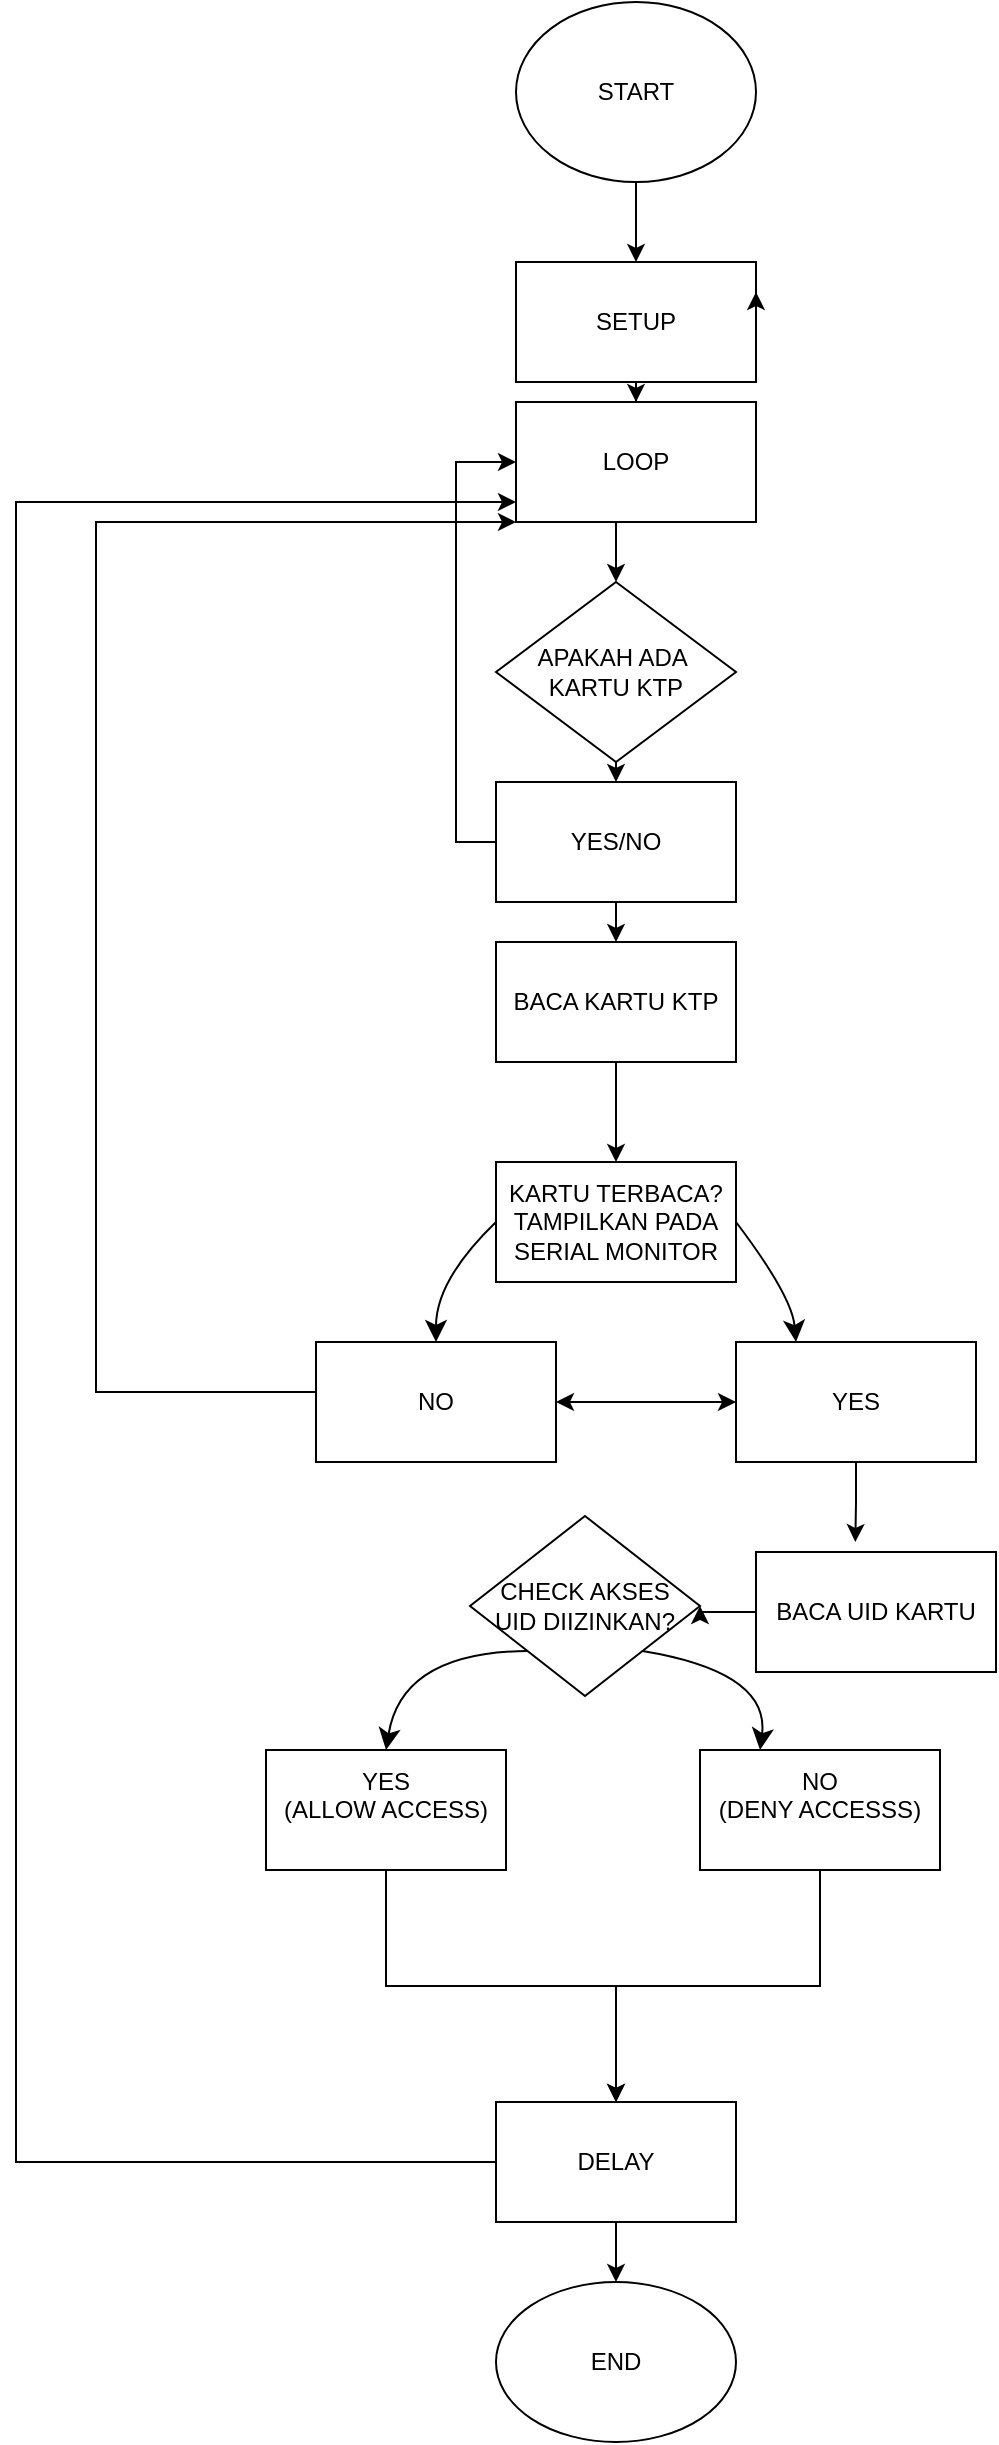 <mxfile version="24.8.3">
  <diagram name="Page-1" id="W31CKUZAoh0pLtINRn7a">
    <mxGraphModel dx="1050" dy="957" grid="0" gridSize="10" guides="1" tooltips="1" connect="1" arrows="1" fold="1" page="0" pageScale="1" pageWidth="850" pageHeight="1100" math="0" shadow="0">
      <root>
        <mxCell id="0" />
        <mxCell id="1" parent="0" />
        <mxCell id="nrZpc6J21zGiSXzu8fo5-1" style="edgeStyle=orthogonalEdgeStyle;rounded=0;orthogonalLoop=1;jettySize=auto;html=1;exitX=0.5;exitY=1;exitDx=0;exitDy=0;" parent="1" source="nrZpc6J21zGiSXzu8fo5-2" target="nrZpc6J21zGiSXzu8fo5-4" edge="1">
          <mxGeometry relative="1" as="geometry" />
        </mxCell>
        <mxCell id="nrZpc6J21zGiSXzu8fo5-2" value="SETUP" style="rounded=0;whiteSpace=wrap;html=1;" parent="1" vertex="1">
          <mxGeometry x="360" y="20" width="120" height="60" as="geometry" />
        </mxCell>
        <mxCell id="nrZpc6J21zGiSXzu8fo5-3" style="edgeStyle=orthogonalEdgeStyle;rounded=0;orthogonalLoop=1;jettySize=auto;html=1;exitX=0.5;exitY=1;exitDx=0;exitDy=0;entryX=0.5;entryY=0;entryDx=0;entryDy=0;" parent="1" source="nrZpc6J21zGiSXzu8fo5-4" target="nrZpc6J21zGiSXzu8fo5-20" edge="1">
          <mxGeometry relative="1" as="geometry" />
        </mxCell>
        <mxCell id="nrZpc6J21zGiSXzu8fo5-4" value="LOOP" style="rounded=0;whiteSpace=wrap;html=1;" parent="1" vertex="1">
          <mxGeometry x="360" y="90" width="120" height="60" as="geometry" />
        </mxCell>
        <mxCell id="nrZpc6J21zGiSXzu8fo5-5" style="edgeStyle=orthogonalEdgeStyle;rounded=0;orthogonalLoop=1;jettySize=auto;html=1;exitX=0.5;exitY=1;exitDx=0;exitDy=0;entryX=0.5;entryY=0;entryDx=0;entryDy=0;" parent="1" source="nrZpc6J21zGiSXzu8fo5-6" target="nrZpc6J21zGiSXzu8fo5-13" edge="1">
          <mxGeometry relative="1" as="geometry" />
        </mxCell>
        <mxCell id="nrZpc6J21zGiSXzu8fo5-6" value="BACA KARTU KTP" style="rounded=0;whiteSpace=wrap;html=1;" parent="1" vertex="1">
          <mxGeometry x="350" y="360" width="120" height="60" as="geometry" />
        </mxCell>
        <mxCell id="nrZpc6J21zGiSXzu8fo5-7" style="edgeStyle=none;curved=1;rounded=0;orthogonalLoop=1;jettySize=auto;html=1;exitX=0;exitY=1;exitDx=0;exitDy=0;fontSize=12;startSize=8;endSize=8;entryX=0.5;entryY=0;entryDx=0;entryDy=0;" parent="1" source="nrZpc6J21zGiSXzu8fo5-9" target="nrZpc6J21zGiSXzu8fo5-11" edge="1">
          <mxGeometry relative="1" as="geometry">
            <mxPoint x="284" y="715" as="targetPoint" />
            <Array as="points">
              <mxPoint x="303" y="715" />
            </Array>
          </mxGeometry>
        </mxCell>
        <mxCell id="nrZpc6J21zGiSXzu8fo5-8" style="edgeStyle=none;curved=1;rounded=0;orthogonalLoop=1;jettySize=auto;html=1;exitX=1;exitY=1;exitDx=0;exitDy=0;entryX=0.25;entryY=0;entryDx=0;entryDy=0;fontSize=12;startSize=8;endSize=8;" parent="1" source="nrZpc6J21zGiSXzu8fo5-9" target="nrZpc6J21zGiSXzu8fo5-36" edge="1">
          <mxGeometry relative="1" as="geometry">
            <Array as="points">
              <mxPoint x="487" y="725" />
            </Array>
          </mxGeometry>
        </mxCell>
        <mxCell id="nrZpc6J21zGiSXzu8fo5-9" value="CHECK AKSES&lt;div&gt;UID DIIZINKAN?&lt;/div&gt;" style="rhombus;whiteSpace=wrap;html=1;" parent="1" vertex="1">
          <mxGeometry x="337" y="647" width="115" height="90" as="geometry" />
        </mxCell>
        <mxCell id="nrZpc6J21zGiSXzu8fo5-10" style="edgeStyle=orthogonalEdgeStyle;rounded=0;orthogonalLoop=1;jettySize=auto;html=1;exitX=0.5;exitY=1;exitDx=0;exitDy=0;entryX=0.5;entryY=0;entryDx=0;entryDy=0;" parent="1" source="nrZpc6J21zGiSXzu8fo5-11" target="nrZpc6J21zGiSXzu8fo5-16" edge="1">
          <mxGeometry relative="1" as="geometry" />
        </mxCell>
        <mxCell id="nrZpc6J21zGiSXzu8fo5-11" value="YES&lt;br&gt;(ALLOW ACCESS)&lt;div&gt;&lt;br&gt;&lt;/div&gt;" style="rounded=0;whiteSpace=wrap;html=1;" parent="1" vertex="1">
          <mxGeometry x="235" y="764" width="120" height="60" as="geometry" />
        </mxCell>
        <mxCell id="nrZpc6J21zGiSXzu8fo5-12" value="END" style="ellipse;whiteSpace=wrap;html=1;" parent="1" vertex="1">
          <mxGeometry x="350" y="1030" width="120" height="80" as="geometry" />
        </mxCell>
        <mxCell id="nrZpc6J21zGiSXzu8fo5-13" value="KARTU TERBACA?" style="rounded=0;whiteSpace=wrap;html=1;" parent="1" vertex="1">
          <mxGeometry x="350" y="470" width="120" height="60" as="geometry" />
        </mxCell>
        <mxCell id="nrZpc6J21zGiSXzu8fo5-14" style="edgeStyle=orthogonalEdgeStyle;rounded=0;orthogonalLoop=1;jettySize=auto;html=1;exitX=0.5;exitY=1;exitDx=0;exitDy=0;entryX=0.5;entryY=0;entryDx=0;entryDy=0;" parent="1" source="nrZpc6J21zGiSXzu8fo5-16" edge="1">
          <mxGeometry relative="1" as="geometry">
            <mxPoint x="410" y="1030" as="targetPoint" />
          </mxGeometry>
        </mxCell>
        <mxCell id="nrZpc6J21zGiSXzu8fo5-15" style="edgeStyle=orthogonalEdgeStyle;rounded=0;orthogonalLoop=1;jettySize=auto;html=1;exitX=0;exitY=0.5;exitDx=0;exitDy=0;" parent="1" source="nrZpc6J21zGiSXzu8fo5-16" edge="1">
          <mxGeometry relative="1" as="geometry">
            <mxPoint x="360" y="140" as="targetPoint" />
            <Array as="points">
              <mxPoint x="110" y="970" />
              <mxPoint x="110" y="140" />
              <mxPoint x="230" y="140" />
            </Array>
          </mxGeometry>
        </mxCell>
        <mxCell id="nrZpc6J21zGiSXzu8fo5-16" value="DELAY" style="rounded=0;whiteSpace=wrap;html=1;" parent="1" vertex="1">
          <mxGeometry x="350" y="940" width="120" height="60" as="geometry" />
        </mxCell>
        <mxCell id="nrZpc6J21zGiSXzu8fo5-17" style="edgeStyle=orthogonalEdgeStyle;rounded=0;orthogonalLoop=1;jettySize=auto;html=1;exitX=0.5;exitY=1;exitDx=0;exitDy=0;" parent="1" source="nrZpc6J21zGiSXzu8fo5-18" target="nrZpc6J21zGiSXzu8fo5-2" edge="1">
          <mxGeometry relative="1" as="geometry" />
        </mxCell>
        <mxCell id="nrZpc6J21zGiSXzu8fo5-18" value="START" style="ellipse;whiteSpace=wrap;html=1;" parent="1" vertex="1">
          <mxGeometry x="360" y="-110" width="120" height="90" as="geometry" />
        </mxCell>
        <mxCell id="nrZpc6J21zGiSXzu8fo5-19" style="edgeStyle=orthogonalEdgeStyle;rounded=0;orthogonalLoop=1;jettySize=auto;html=1;exitX=0.5;exitY=1;exitDx=0;exitDy=0;entryX=0.5;entryY=0;entryDx=0;entryDy=0;" parent="1" source="nrZpc6J21zGiSXzu8fo5-20" target="nrZpc6J21zGiSXzu8fo5-24" edge="1">
          <mxGeometry relative="1" as="geometry" />
        </mxCell>
        <mxCell id="nrZpc6J21zGiSXzu8fo5-20" value="APAKAH ADA&amp;nbsp;&lt;div&gt;KARTU KTP&lt;/div&gt;" style="rhombus;whiteSpace=wrap;html=1;" parent="1" vertex="1">
          <mxGeometry x="350" y="180" width="120" height="90" as="geometry" />
        </mxCell>
        <mxCell id="nrZpc6J21zGiSXzu8fo5-21" style="edgeStyle=orthogonalEdgeStyle;rounded=0;orthogonalLoop=1;jettySize=auto;html=1;exitX=1;exitY=0.75;exitDx=0;exitDy=0;entryX=1;entryY=0.25;entryDx=0;entryDy=0;" parent="1" source="nrZpc6J21zGiSXzu8fo5-2" target="nrZpc6J21zGiSXzu8fo5-2" edge="1">
          <mxGeometry relative="1" as="geometry" />
        </mxCell>
        <mxCell id="nrZpc6J21zGiSXzu8fo5-22" style="edgeStyle=orthogonalEdgeStyle;rounded=0;orthogonalLoop=1;jettySize=auto;html=1;exitX=0.5;exitY=1;exitDx=0;exitDy=0;entryX=0.5;entryY=0;entryDx=0;entryDy=0;" parent="1" source="nrZpc6J21zGiSXzu8fo5-24" target="nrZpc6J21zGiSXzu8fo5-6" edge="1">
          <mxGeometry relative="1" as="geometry" />
        </mxCell>
        <mxCell id="nrZpc6J21zGiSXzu8fo5-23" style="edgeStyle=orthogonalEdgeStyle;rounded=0;orthogonalLoop=1;jettySize=auto;html=1;exitX=0;exitY=0.5;exitDx=0;exitDy=0;entryX=0;entryY=0.5;entryDx=0;entryDy=0;" parent="1" source="nrZpc6J21zGiSXzu8fo5-24" target="nrZpc6J21zGiSXzu8fo5-4" edge="1">
          <mxGeometry relative="1" as="geometry">
            <mxPoint x="320" y="140" as="targetPoint" />
          </mxGeometry>
        </mxCell>
        <mxCell id="nrZpc6J21zGiSXzu8fo5-24" value="YES/NO" style="rounded=0;whiteSpace=wrap;html=1;" parent="1" vertex="1">
          <mxGeometry x="350" y="280" width="120" height="60" as="geometry" />
        </mxCell>
        <mxCell id="nrZpc6J21zGiSXzu8fo5-25" style="edgeStyle=none;curved=1;rounded=0;orthogonalLoop=1;jettySize=auto;html=1;exitX=0;exitY=0.5;exitDx=0;exitDy=0;entryX=0.5;entryY=0;entryDx=0;entryDy=0;fontSize=12;startSize=8;endSize=8;" parent="1" source="nrZpc6J21zGiSXzu8fo5-27" target="nrZpc6J21zGiSXzu8fo5-29" edge="1">
          <mxGeometry relative="1" as="geometry">
            <Array as="points">
              <mxPoint x="320" y="529" />
            </Array>
          </mxGeometry>
        </mxCell>
        <mxCell id="nrZpc6J21zGiSXzu8fo5-26" style="edgeStyle=none;curved=1;rounded=0;orthogonalLoop=1;jettySize=auto;html=1;exitX=1;exitY=0.5;exitDx=0;exitDy=0;entryX=0.25;entryY=0;entryDx=0;entryDy=0;fontSize=12;startSize=8;endSize=8;" parent="1" source="nrZpc6J21zGiSXzu8fo5-27" target="nrZpc6J21zGiSXzu8fo5-31" edge="1">
          <mxGeometry relative="1" as="geometry">
            <Array as="points">
              <mxPoint x="498" y="537" />
            </Array>
          </mxGeometry>
        </mxCell>
        <mxCell id="nrZpc6J21zGiSXzu8fo5-27" value="KARTU TERBACA?&lt;div&gt;TAMPILKAN PADA SERIAL MONITOR&lt;/div&gt;" style="rounded=0;whiteSpace=wrap;html=1;" parent="1" vertex="1">
          <mxGeometry x="350" y="470" width="120" height="60" as="geometry" />
        </mxCell>
        <mxCell id="nrZpc6J21zGiSXzu8fo5-28" style="edgeStyle=orthogonalEdgeStyle;rounded=0;orthogonalLoop=1;jettySize=auto;html=1;exitX=0;exitY=0.5;exitDx=0;exitDy=0;entryX=0;entryY=1;entryDx=0;entryDy=0;" parent="1" source="nrZpc6J21zGiSXzu8fo5-29" target="nrZpc6J21zGiSXzu8fo5-4" edge="1">
          <mxGeometry relative="1" as="geometry">
            <mxPoint x="340" y="130" as="targetPoint" />
            <mxPoint x="240" y="585" as="sourcePoint" />
            <Array as="points">
              <mxPoint x="260" y="585" />
              <mxPoint x="150" y="585" />
              <mxPoint x="150" y="150" />
            </Array>
          </mxGeometry>
        </mxCell>
        <mxCell id="nrZpc6J21zGiSXzu8fo5-29" value="NO" style="rounded=0;whiteSpace=wrap;html=1;" parent="1" vertex="1">
          <mxGeometry x="260" y="560" width="120" height="60" as="geometry" />
        </mxCell>
        <mxCell id="nrZpc6J21zGiSXzu8fo5-30" style="edgeStyle=orthogonalEdgeStyle;rounded=0;orthogonalLoop=1;jettySize=auto;html=1;exitX=0.5;exitY=1;exitDx=0;exitDy=0;" parent="1" source="nrZpc6J21zGiSXzu8fo5-31" edge="1">
          <mxGeometry relative="1" as="geometry">
            <mxPoint x="529.667" y="660" as="targetPoint" />
          </mxGeometry>
        </mxCell>
        <mxCell id="nrZpc6J21zGiSXzu8fo5-31" value="YES" style="rounded=0;whiteSpace=wrap;html=1;" parent="1" vertex="1">
          <mxGeometry x="470" y="560" width="120" height="60" as="geometry" />
        </mxCell>
        <mxCell id="nrZpc6J21zGiSXzu8fo5-32" style="edgeStyle=orthogonalEdgeStyle;rounded=0;orthogonalLoop=1;jettySize=auto;html=1;exitX=0;exitY=0.5;exitDx=0;exitDy=0;entryX=1;entryY=0.5;entryDx=0;entryDy=0;" parent="1" source="nrZpc6J21zGiSXzu8fo5-33" target="nrZpc6J21zGiSXzu8fo5-9" edge="1">
          <mxGeometry relative="1" as="geometry" />
        </mxCell>
        <mxCell id="nrZpc6J21zGiSXzu8fo5-33" value="BACA UID KARTU" style="rounded=0;whiteSpace=wrap;html=1;" parent="1" vertex="1">
          <mxGeometry x="480" y="665" width="120" height="60" as="geometry" />
        </mxCell>
        <mxCell id="nrZpc6J21zGiSXzu8fo5-34" value="" style="endArrow=classic;startArrow=classic;html=1;rounded=0;entryX=0;entryY=0.5;entryDx=0;entryDy=0;exitX=1;exitY=0.5;exitDx=0;exitDy=0;" parent="1" source="nrZpc6J21zGiSXzu8fo5-29" target="nrZpc6J21zGiSXzu8fo5-31" edge="1">
          <mxGeometry width="50" height="50" relative="1" as="geometry">
            <mxPoint x="370" y="600" as="sourcePoint" />
            <mxPoint x="560" y="540" as="targetPoint" />
            <Array as="points">
              <mxPoint x="430" y="590" />
            </Array>
          </mxGeometry>
        </mxCell>
        <mxCell id="nrZpc6J21zGiSXzu8fo5-35" style="edgeStyle=orthogonalEdgeStyle;rounded=0;orthogonalLoop=1;jettySize=auto;html=1;exitX=0.5;exitY=1;exitDx=0;exitDy=0;" parent="1" source="nrZpc6J21zGiSXzu8fo5-36" target="nrZpc6J21zGiSXzu8fo5-16" edge="1">
          <mxGeometry relative="1" as="geometry" />
        </mxCell>
        <mxCell id="nrZpc6J21zGiSXzu8fo5-36" value="NO&lt;br&gt;(DENY ACCESSS)&lt;div&gt;&lt;br&gt;&lt;/div&gt;" style="rounded=0;whiteSpace=wrap;html=1;" parent="1" vertex="1">
          <mxGeometry x="452" y="764" width="120" height="60" as="geometry" />
        </mxCell>
      </root>
    </mxGraphModel>
  </diagram>
</mxfile>
